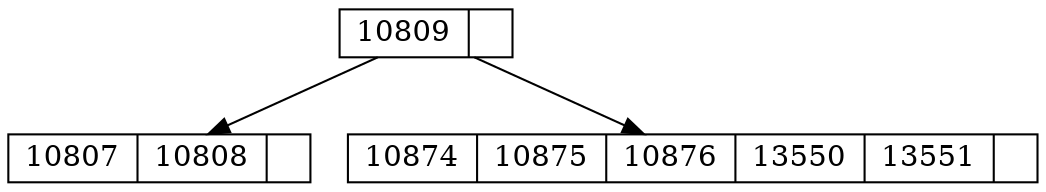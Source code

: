 digraph G {
 node [shape = record,height=.1];10809->10807;
10809->10874;
10809[label = "<f0>10809|"];
10807[label = "<f0>10807|<f1>10808|"];
10874[label = "<f0>10874|<f1>10875|<f2>10876|<f3>13550|<f4>13551|"];
}